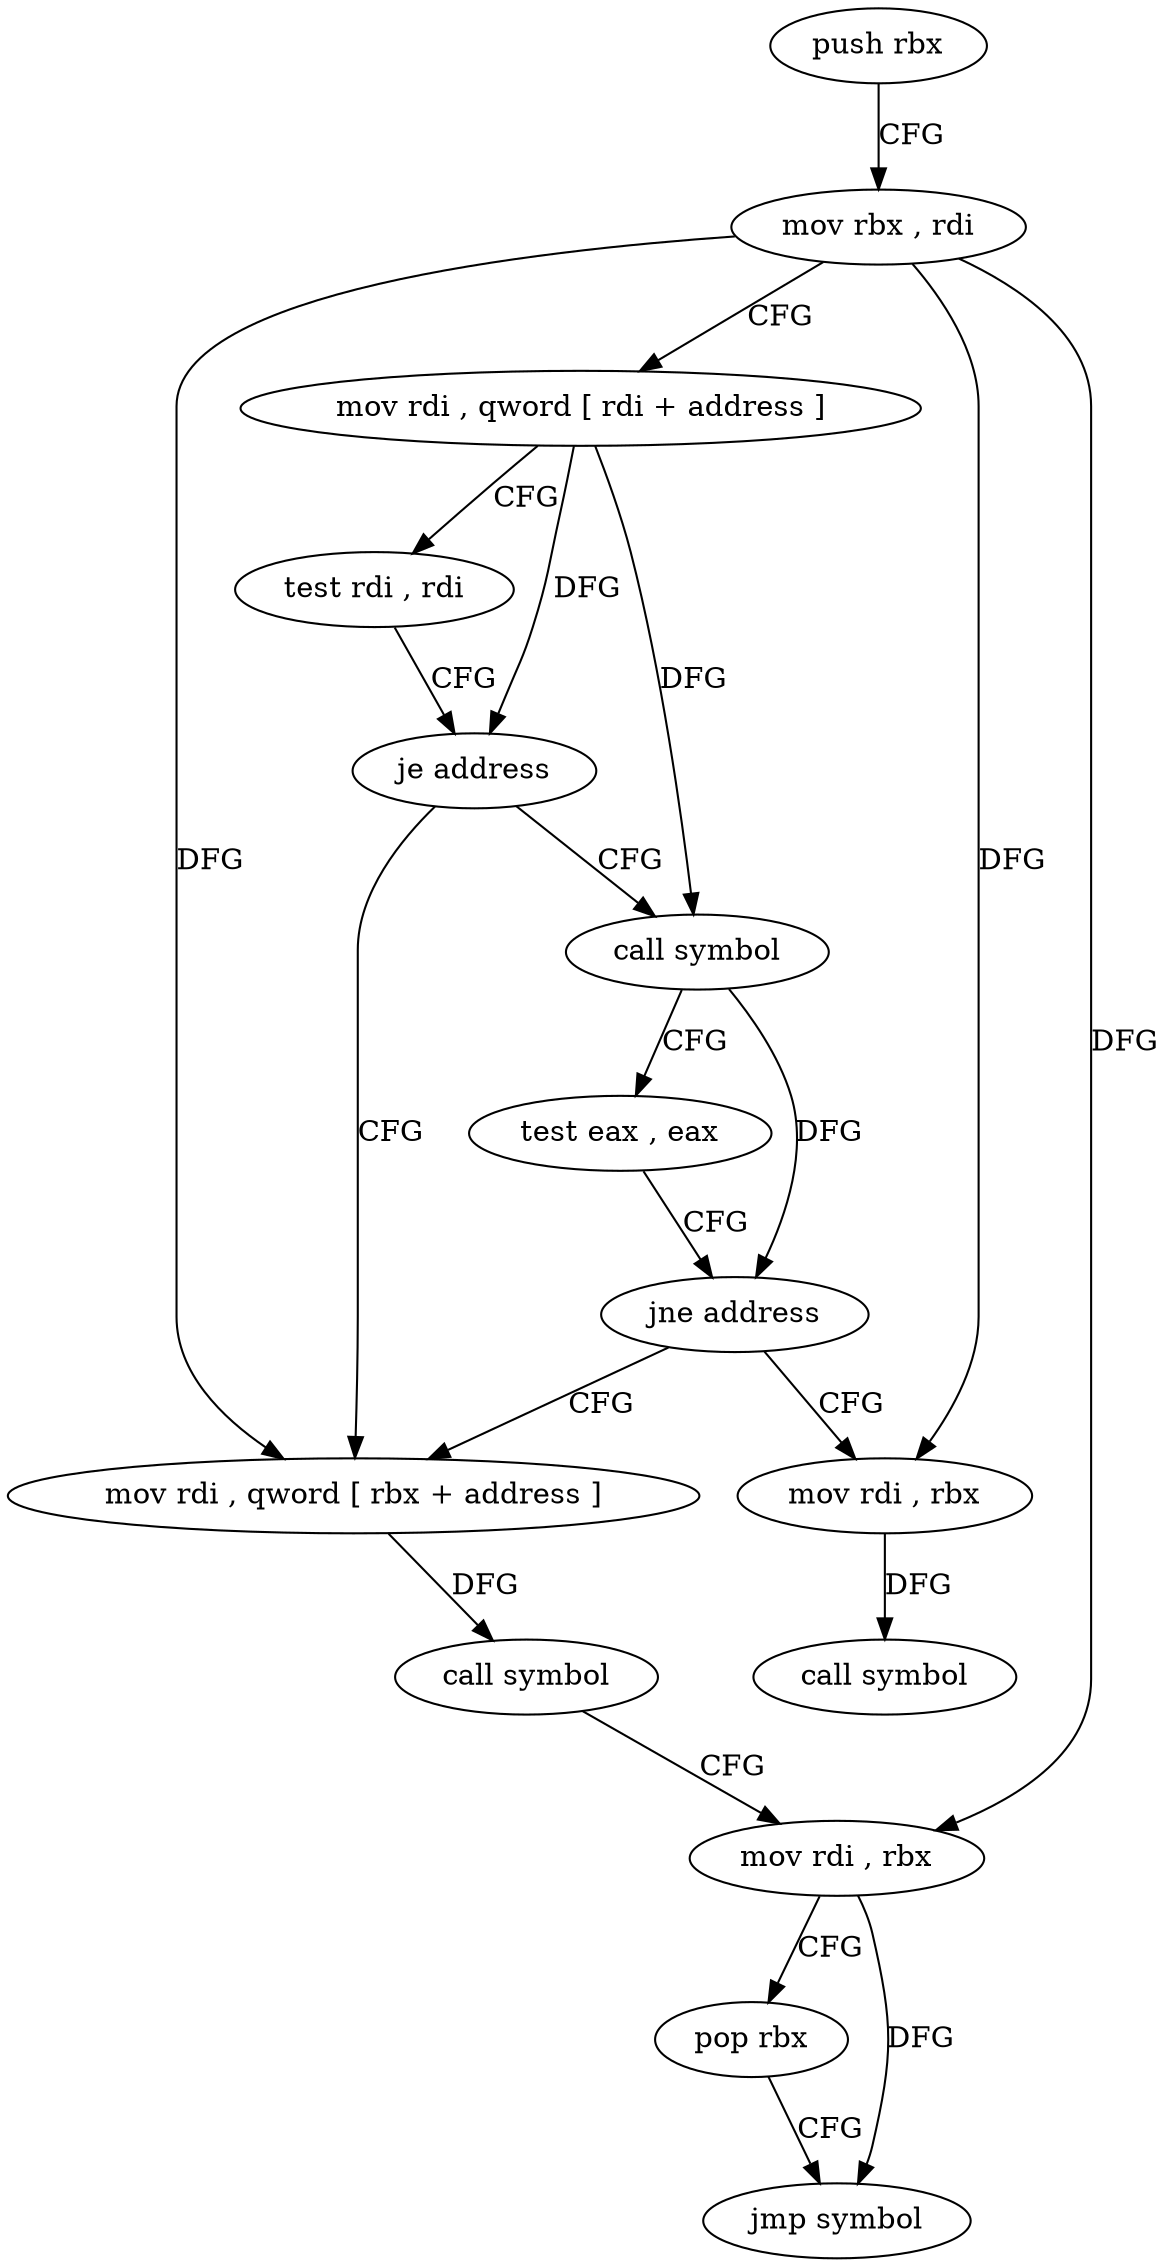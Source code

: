 digraph "func" {
"4250176" [label = "push rbx" ]
"4250177" [label = "mov rbx , rdi" ]
"4250180" [label = "mov rdi , qword [ rdi + address ]" ]
"4250184" [label = "test rdi , rdi" ]
"4250187" [label = "je address" ]
"4250198" [label = "mov rdi , qword [ rbx + address ]" ]
"4250189" [label = "call symbol" ]
"4250202" [label = "call symbol" ]
"4250207" [label = "mov rdi , rbx" ]
"4250210" [label = "pop rbx" ]
"4250211" [label = "jmp symbol" ]
"4250194" [label = "test eax , eax" ]
"4250196" [label = "jne address" ]
"4250216" [label = "mov rdi , rbx" ]
"4250219" [label = "call symbol" ]
"4250176" -> "4250177" [ label = "CFG" ]
"4250177" -> "4250180" [ label = "CFG" ]
"4250177" -> "4250198" [ label = "DFG" ]
"4250177" -> "4250207" [ label = "DFG" ]
"4250177" -> "4250216" [ label = "DFG" ]
"4250180" -> "4250184" [ label = "CFG" ]
"4250180" -> "4250187" [ label = "DFG" ]
"4250180" -> "4250189" [ label = "DFG" ]
"4250184" -> "4250187" [ label = "CFG" ]
"4250187" -> "4250198" [ label = "CFG" ]
"4250187" -> "4250189" [ label = "CFG" ]
"4250198" -> "4250202" [ label = "DFG" ]
"4250189" -> "4250194" [ label = "CFG" ]
"4250189" -> "4250196" [ label = "DFG" ]
"4250202" -> "4250207" [ label = "CFG" ]
"4250207" -> "4250210" [ label = "CFG" ]
"4250207" -> "4250211" [ label = "DFG" ]
"4250210" -> "4250211" [ label = "CFG" ]
"4250194" -> "4250196" [ label = "CFG" ]
"4250196" -> "4250216" [ label = "CFG" ]
"4250196" -> "4250198" [ label = "CFG" ]
"4250216" -> "4250219" [ label = "DFG" ]
}
